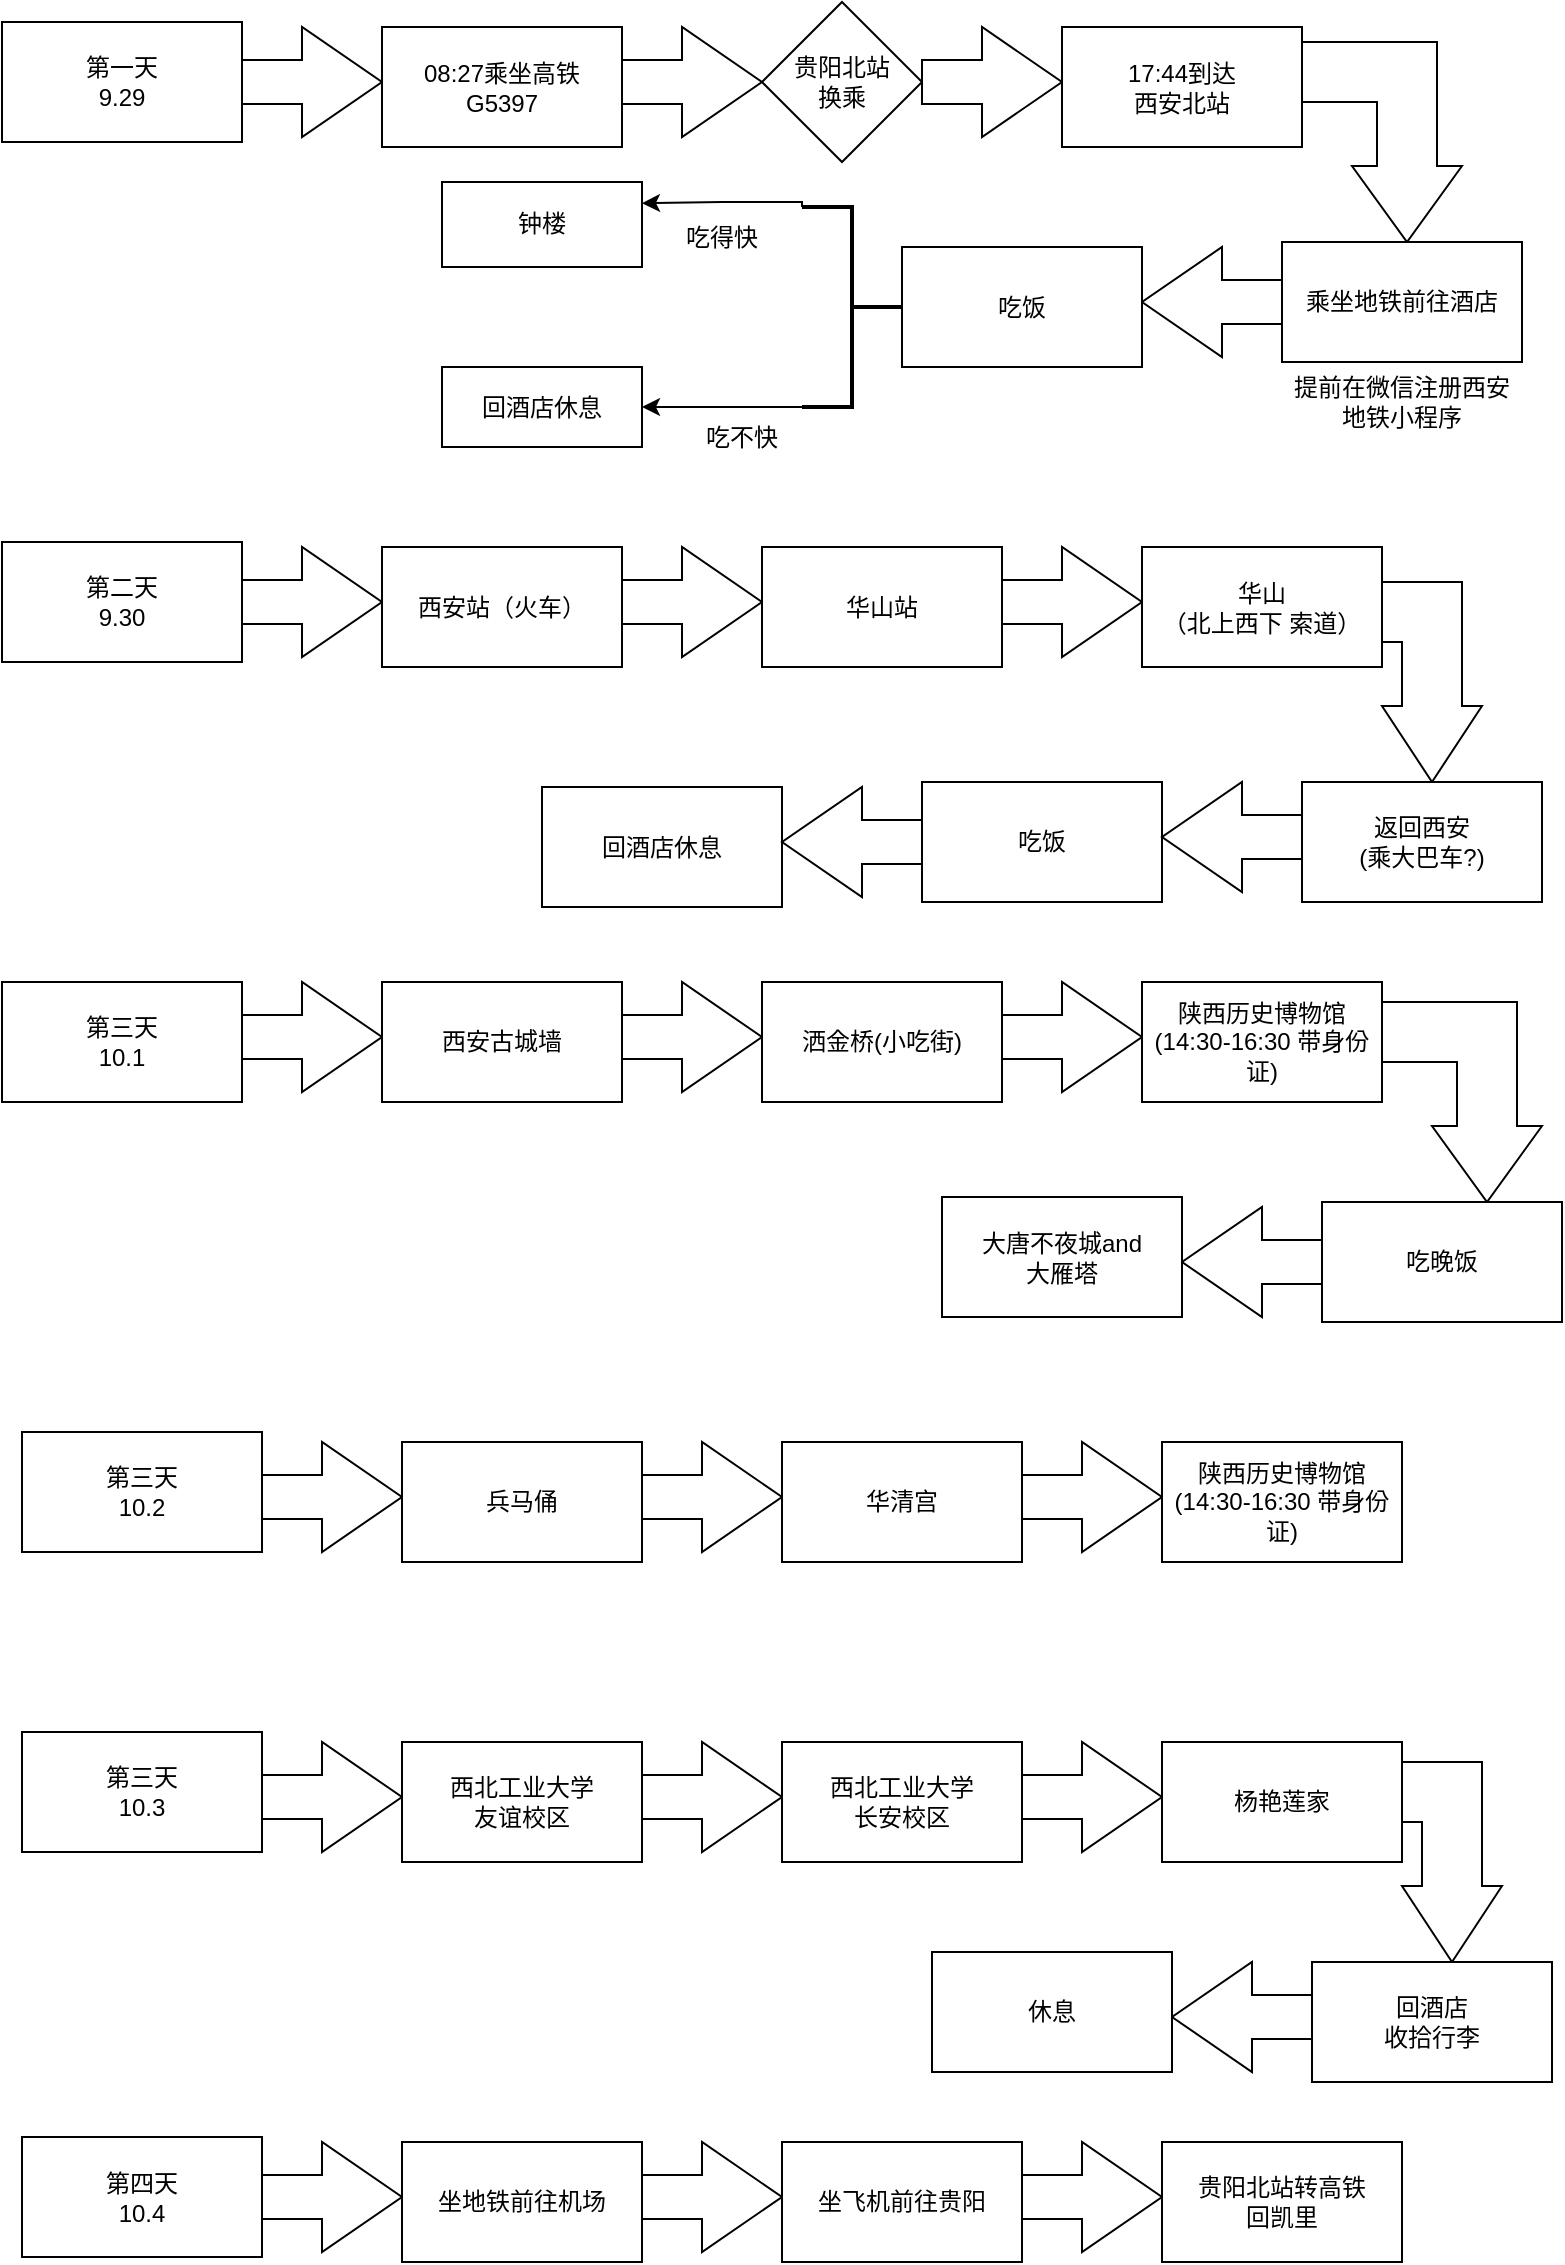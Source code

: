 <mxfile version="21.8.2" type="github">
  <diagram name="第 1 页" id="Pw0bu2XJX0efayfi-Oyi">
    <mxGraphModel dx="1280" dy="751" grid="1" gridSize="10" guides="1" tooltips="1" connect="1" arrows="1" fold="1" page="1" pageScale="1" pageWidth="827" pageHeight="1169" math="0" shadow="0">
      <root>
        <mxCell id="0" />
        <mxCell id="1" parent="0" />
        <mxCell id="rBEMcl2NehsFxhfhoB2u-1" value="第一天&lt;br&gt;9.29" style="rounded=0;whiteSpace=wrap;html=1;labelBackgroundColor=none;" parent="1" vertex="1">
          <mxGeometry x="30" y="30" width="120" height="60" as="geometry" />
        </mxCell>
        <mxCell id="rBEMcl2NehsFxhfhoB2u-3" value="" style="html=1;shadow=0;dashed=0;align=center;verticalAlign=middle;shape=mxgraph.arrows2.arrow;dy=0.6;dx=40;notch=0;labelBackgroundColor=none;" parent="1" vertex="1">
          <mxGeometry x="150" y="32.5" width="70" height="55" as="geometry" />
        </mxCell>
        <mxCell id="rBEMcl2NehsFxhfhoB2u-5" value="08:27乘坐高铁&lt;br&gt;G5397" style="rounded=0;whiteSpace=wrap;html=1;labelBackgroundColor=none;" parent="1" vertex="1">
          <mxGeometry x="220" y="32.5" width="120" height="60" as="geometry" />
        </mxCell>
        <mxCell id="rBEMcl2NehsFxhfhoB2u-7" value="" style="html=1;shadow=0;dashed=0;align=center;verticalAlign=middle;shape=mxgraph.arrows2.arrow;dy=0.6;dx=40;notch=0;labelBackgroundColor=none;" parent="1" vertex="1">
          <mxGeometry x="340" y="32.5" width="70" height="55" as="geometry" />
        </mxCell>
        <mxCell id="rBEMcl2NehsFxhfhoB2u-8" value="贵阳北站&lt;br&gt;换乘" style="rhombus;whiteSpace=wrap;html=1;labelBackgroundColor=none;" parent="1" vertex="1">
          <mxGeometry x="410" y="20" width="80" height="80" as="geometry" />
        </mxCell>
        <mxCell id="rBEMcl2NehsFxhfhoB2u-10" value="" style="html=1;shadow=0;dashed=0;align=center;verticalAlign=middle;shape=mxgraph.arrows2.arrow;dy=0.6;dx=40;notch=0;labelBackgroundColor=none;" parent="1" vertex="1">
          <mxGeometry x="490" y="32.5" width="70" height="55" as="geometry" />
        </mxCell>
        <mxCell id="rBEMcl2NehsFxhfhoB2u-11" value="17:44到达&lt;br&gt;西安北站" style="rounded=0;whiteSpace=wrap;html=1;labelBackgroundColor=none;" parent="1" vertex="1">
          <mxGeometry x="560" y="32.5" width="120" height="60" as="geometry" />
        </mxCell>
        <mxCell id="rBEMcl2NehsFxhfhoB2u-12" value="" style="html=1;shadow=0;dashed=0;align=center;verticalAlign=middle;shape=mxgraph.arrows2.bendArrow;dy=15;dx=38;notch=0;arrowHead=55;rounded=0;direction=south;labelBackgroundColor=none;" parent="1" vertex="1">
          <mxGeometry x="680" y="40" width="80" height="100" as="geometry" />
        </mxCell>
        <mxCell id="rBEMcl2NehsFxhfhoB2u-14" value="乘坐地铁前往酒店" style="rounded=0;whiteSpace=wrap;html=1;labelBackgroundColor=none;" parent="1" vertex="1">
          <mxGeometry x="670" y="140" width="120" height="60" as="geometry" />
        </mxCell>
        <mxCell id="rBEMcl2NehsFxhfhoB2u-15" value="提前在微信注册西安地铁小程序" style="text;html=1;strokeColor=none;fillColor=none;align=center;verticalAlign=middle;whiteSpace=wrap;rounded=0;labelBackgroundColor=none;" parent="1" vertex="1">
          <mxGeometry x="670" y="200" width="120" height="40" as="geometry" />
        </mxCell>
        <mxCell id="rBEMcl2NehsFxhfhoB2u-17" value="" style="html=1;shadow=0;dashed=0;align=center;verticalAlign=middle;shape=mxgraph.arrows2.arrow;dy=0.6;dx=40;notch=0;direction=west;labelBackgroundColor=none;" parent="1" vertex="1">
          <mxGeometry x="600" y="142.5" width="70" height="55" as="geometry" />
        </mxCell>
        <mxCell id="rBEMcl2NehsFxhfhoB2u-18" value="吃饭" style="rounded=0;whiteSpace=wrap;html=1;labelBackgroundColor=none;" parent="1" vertex="1">
          <mxGeometry x="480" y="142.5" width="120" height="60" as="geometry" />
        </mxCell>
        <mxCell id="rBEMcl2NehsFxhfhoB2u-30" style="edgeStyle=orthogonalEdgeStyle;rounded=0;orthogonalLoop=1;jettySize=auto;html=1;exitX=1;exitY=0;exitDx=0;exitDy=0;exitPerimeter=0;entryX=1;entryY=0.5;entryDx=0;entryDy=0;labelBackgroundColor=none;fontColor=default;" parent="1" source="rBEMcl2NehsFxhfhoB2u-19" target="rBEMcl2NehsFxhfhoB2u-29" edge="1">
          <mxGeometry relative="1" as="geometry">
            <Array as="points">
              <mxPoint x="430" y="223" />
              <mxPoint x="390" y="223" />
            </Array>
          </mxGeometry>
        </mxCell>
        <mxCell id="rBEMcl2NehsFxhfhoB2u-33" style="edgeStyle=orthogonalEdgeStyle;rounded=0;orthogonalLoop=1;jettySize=auto;html=1;exitX=1;exitY=1;exitDx=0;exitDy=0;exitPerimeter=0;entryX=1;entryY=0.25;entryDx=0;entryDy=0;labelBackgroundColor=none;fontColor=default;" parent="1" source="rBEMcl2NehsFxhfhoB2u-19" target="rBEMcl2NehsFxhfhoB2u-20" edge="1">
          <mxGeometry relative="1" as="geometry">
            <Array as="points">
              <mxPoint x="430" y="120" />
              <mxPoint x="390" y="120" />
            </Array>
          </mxGeometry>
        </mxCell>
        <mxCell id="rBEMcl2NehsFxhfhoB2u-19" value="" style="strokeWidth=2;html=1;shape=mxgraph.flowchart.annotation_2;align=left;labelPosition=right;pointerEvents=1;direction=west;labelBackgroundColor=none;" parent="1" vertex="1">
          <mxGeometry x="430" y="122.5" width="50" height="100" as="geometry" />
        </mxCell>
        <mxCell id="rBEMcl2NehsFxhfhoB2u-20" value="钟楼" style="rounded=0;whiteSpace=wrap;html=1;labelBackgroundColor=none;" parent="1" vertex="1">
          <mxGeometry x="250" y="110" width="100" height="42.5" as="geometry" />
        </mxCell>
        <mxCell id="rBEMcl2NehsFxhfhoB2u-23" value="吃得快" style="text;html=1;strokeColor=none;fillColor=none;align=center;verticalAlign=middle;whiteSpace=wrap;rounded=0;labelBackgroundColor=none;" parent="1" vertex="1">
          <mxGeometry x="360" y="122.5" width="60" height="30" as="geometry" />
        </mxCell>
        <mxCell id="rBEMcl2NehsFxhfhoB2u-27" value="吃不快" style="text;html=1;strokeColor=none;fillColor=none;align=center;verticalAlign=middle;whiteSpace=wrap;rounded=0;labelBackgroundColor=none;" parent="1" vertex="1">
          <mxGeometry x="370" y="222.5" width="60" height="30" as="geometry" />
        </mxCell>
        <mxCell id="rBEMcl2NehsFxhfhoB2u-29" value="回酒店休息" style="rounded=0;whiteSpace=wrap;html=1;labelBackgroundColor=none;" parent="1" vertex="1">
          <mxGeometry x="250" y="202.5" width="100" height="40" as="geometry" />
        </mxCell>
        <mxCell id="rBEMcl2NehsFxhfhoB2u-34" value="第二天&lt;br&gt;9.30" style="rounded=0;whiteSpace=wrap;html=1;labelBackgroundColor=none;" parent="1" vertex="1">
          <mxGeometry x="30" y="290" width="120" height="60" as="geometry" />
        </mxCell>
        <mxCell id="rBEMcl2NehsFxhfhoB2u-35" value="" style="html=1;shadow=0;dashed=0;align=center;verticalAlign=middle;shape=mxgraph.arrows2.arrow;dy=0.6;dx=40;notch=0;labelBackgroundColor=none;" parent="1" vertex="1">
          <mxGeometry x="150" y="292.5" width="70" height="55" as="geometry" />
        </mxCell>
        <mxCell id="rBEMcl2NehsFxhfhoB2u-36" value="西安站（火车）" style="rounded=0;whiteSpace=wrap;html=1;labelBackgroundColor=none;" parent="1" vertex="1">
          <mxGeometry x="220" y="292.5" width="120" height="60" as="geometry" />
        </mxCell>
        <mxCell id="fsie3WsnsPSllkOvM6rk-2" value="" style="html=1;shadow=0;dashed=0;align=center;verticalAlign=middle;shape=mxgraph.arrows2.arrow;dy=0.6;dx=40;notch=0;labelBackgroundColor=none;" parent="1" vertex="1">
          <mxGeometry x="340" y="292.5" width="70" height="55" as="geometry" />
        </mxCell>
        <mxCell id="fsie3WsnsPSllkOvM6rk-3" value="华山站" style="rounded=0;whiteSpace=wrap;html=1;labelBackgroundColor=none;" parent="1" vertex="1">
          <mxGeometry x="410" y="292.5" width="120" height="60" as="geometry" />
        </mxCell>
        <mxCell id="fsie3WsnsPSllkOvM6rk-4" value="" style="html=1;shadow=0;dashed=0;align=center;verticalAlign=middle;shape=mxgraph.arrows2.arrow;dy=0.6;dx=40;notch=0;labelBackgroundColor=none;" parent="1" vertex="1">
          <mxGeometry x="530" y="292.5" width="70" height="55" as="geometry" />
        </mxCell>
        <mxCell id="fsie3WsnsPSllkOvM6rk-5" value="华山&lt;br&gt;（北上西下 索道）" style="rounded=0;whiteSpace=wrap;html=1;labelBackgroundColor=none;" parent="1" vertex="1">
          <mxGeometry x="600" y="292.5" width="120" height="60" as="geometry" />
        </mxCell>
        <mxCell id="hEO00YENIk2VjsyRjTGp-7" value="第三天&lt;br&gt;10.1" style="rounded=0;whiteSpace=wrap;html=1;labelBackgroundColor=none;" parent="1" vertex="1">
          <mxGeometry x="30" y="510" width="120" height="60" as="geometry" />
        </mxCell>
        <mxCell id="hEO00YENIk2VjsyRjTGp-8" value="" style="html=1;shadow=0;dashed=0;align=center;verticalAlign=middle;shape=mxgraph.arrows2.arrow;dy=0.6;dx=40;notch=0;labelBackgroundColor=none;" parent="1" vertex="1">
          <mxGeometry x="150" y="510" width="70" height="55" as="geometry" />
        </mxCell>
        <mxCell id="hEO00YENIk2VjsyRjTGp-9" value="西安古城墙" style="rounded=0;whiteSpace=wrap;html=1;labelBackgroundColor=none;" parent="1" vertex="1">
          <mxGeometry x="220" y="510" width="120" height="60" as="geometry" />
        </mxCell>
        <mxCell id="hEO00YENIk2VjsyRjTGp-10" value="" style="html=1;shadow=0;dashed=0;align=center;verticalAlign=middle;shape=mxgraph.arrows2.arrow;dy=0.6;dx=40;notch=0;labelBackgroundColor=none;" parent="1" vertex="1">
          <mxGeometry x="340" y="510" width="70" height="55" as="geometry" />
        </mxCell>
        <mxCell id="hEO00YENIk2VjsyRjTGp-11" value="洒金桥(小吃街)" style="rounded=0;whiteSpace=wrap;html=1;labelBackgroundColor=none;" parent="1" vertex="1">
          <mxGeometry x="410" y="510" width="120" height="60" as="geometry" />
        </mxCell>
        <mxCell id="hEO00YENIk2VjsyRjTGp-12" value="" style="html=1;shadow=0;dashed=0;align=center;verticalAlign=middle;shape=mxgraph.arrows2.arrow;dy=0.6;dx=40;notch=0;labelBackgroundColor=none;" parent="1" vertex="1">
          <mxGeometry x="530" y="510" width="70" height="55" as="geometry" />
        </mxCell>
        <mxCell id="hEO00YENIk2VjsyRjTGp-13" value="陕西历史博物馆&lt;br&gt;(14:30-16:30 带身份证)" style="rounded=0;whiteSpace=wrap;html=1;labelBackgroundColor=none;" parent="1" vertex="1">
          <mxGeometry x="600" y="510" width="120" height="60" as="geometry" />
        </mxCell>
        <mxCell id="hEO00YENIk2VjsyRjTGp-14" value="" style="html=1;shadow=0;dashed=0;align=center;verticalAlign=middle;shape=mxgraph.arrows2.bendArrow;dy=15;dx=38;notch=0;arrowHead=55;rounded=0;direction=south;labelBackgroundColor=none;" parent="1" vertex="1">
          <mxGeometry x="720" y="310" width="50" height="100" as="geometry" />
        </mxCell>
        <mxCell id="hEO00YENIk2VjsyRjTGp-15" value="返回西安&lt;br&gt;(乘大巴车?)" style="rounded=0;whiteSpace=wrap;html=1;labelBackgroundColor=none;" parent="1" vertex="1">
          <mxGeometry x="680" y="410" width="120" height="60" as="geometry" />
        </mxCell>
        <mxCell id="hEO00YENIk2VjsyRjTGp-16" value="吃饭" style="rounded=0;whiteSpace=wrap;html=1;labelBackgroundColor=none;" parent="1" vertex="1">
          <mxGeometry x="490" y="410" width="120" height="60" as="geometry" />
        </mxCell>
        <mxCell id="hEO00YENIk2VjsyRjTGp-17" value="回酒店休息" style="rounded=0;whiteSpace=wrap;html=1;labelBackgroundColor=none;" parent="1" vertex="1">
          <mxGeometry x="300" y="412.5" width="120" height="60" as="geometry" />
        </mxCell>
        <mxCell id="hEO00YENIk2VjsyRjTGp-18" value="" style="html=1;shadow=0;dashed=0;align=center;verticalAlign=middle;shape=mxgraph.arrows2.arrow;dy=0.6;dx=40;notch=0;direction=west;labelBackgroundColor=none;" parent="1" vertex="1">
          <mxGeometry x="610" y="410" width="70" height="55" as="geometry" />
        </mxCell>
        <mxCell id="hEO00YENIk2VjsyRjTGp-19" value="" style="html=1;shadow=0;dashed=0;align=center;verticalAlign=middle;shape=mxgraph.arrows2.arrow;dy=0.6;dx=40;notch=0;direction=west;labelBackgroundColor=none;" parent="1" vertex="1">
          <mxGeometry x="420" y="412.5" width="70" height="55" as="geometry" />
        </mxCell>
        <mxCell id="hEO00YENIk2VjsyRjTGp-20" value="第三天&lt;br&gt;10.2" style="rounded=0;whiteSpace=wrap;html=1;labelBackgroundColor=none;" parent="1" vertex="1">
          <mxGeometry x="40" y="735" width="120" height="60" as="geometry" />
        </mxCell>
        <mxCell id="hEO00YENIk2VjsyRjTGp-21" value="" style="html=1;shadow=0;dashed=0;align=center;verticalAlign=middle;shape=mxgraph.arrows2.arrow;dy=0.6;dx=40;notch=0;labelBackgroundColor=none;" parent="1" vertex="1">
          <mxGeometry x="160" y="740" width="70" height="55" as="geometry" />
        </mxCell>
        <mxCell id="hEO00YENIk2VjsyRjTGp-22" value="兵马俑" style="rounded=0;whiteSpace=wrap;html=1;labelBackgroundColor=none;" parent="1" vertex="1">
          <mxGeometry x="230" y="740" width="120" height="60" as="geometry" />
        </mxCell>
        <mxCell id="hEO00YENIk2VjsyRjTGp-23" value="" style="html=1;shadow=0;dashed=0;align=center;verticalAlign=middle;shape=mxgraph.arrows2.arrow;dy=0.6;dx=40;notch=0;labelBackgroundColor=none;" parent="1" vertex="1">
          <mxGeometry x="350" y="740" width="70" height="55" as="geometry" />
        </mxCell>
        <mxCell id="hEO00YENIk2VjsyRjTGp-24" value="华清宫" style="rounded=0;whiteSpace=wrap;html=1;labelBackgroundColor=none;" parent="1" vertex="1">
          <mxGeometry x="420" y="740" width="120" height="60" as="geometry" />
        </mxCell>
        <mxCell id="hEO00YENIk2VjsyRjTGp-25" value="" style="html=1;shadow=0;dashed=0;align=center;verticalAlign=middle;shape=mxgraph.arrows2.arrow;dy=0.6;dx=40;notch=0;labelBackgroundColor=none;" parent="1" vertex="1">
          <mxGeometry x="540" y="740" width="70" height="55" as="geometry" />
        </mxCell>
        <mxCell id="hEO00YENIk2VjsyRjTGp-26" value="陕西历史博物馆&lt;br&gt;(14:30-16:30 带身份证)" style="rounded=0;whiteSpace=wrap;html=1;labelBackgroundColor=none;" parent="1" vertex="1">
          <mxGeometry x="610" y="740" width="120" height="60" as="geometry" />
        </mxCell>
        <mxCell id="hEO00YENIk2VjsyRjTGp-27" value="第三天&lt;br&gt;10.3" style="rounded=0;whiteSpace=wrap;html=1;labelBackgroundColor=none;" parent="1" vertex="1">
          <mxGeometry x="40" y="885" width="120" height="60" as="geometry" />
        </mxCell>
        <mxCell id="hEO00YENIk2VjsyRjTGp-28" value="" style="html=1;shadow=0;dashed=0;align=center;verticalAlign=middle;shape=mxgraph.arrows2.arrow;dy=0.6;dx=40;notch=0;labelBackgroundColor=none;" parent="1" vertex="1">
          <mxGeometry x="160" y="890" width="70" height="55" as="geometry" />
        </mxCell>
        <mxCell id="hEO00YENIk2VjsyRjTGp-29" value="西北工业大学&lt;br&gt;友谊校区" style="rounded=0;whiteSpace=wrap;html=1;labelBackgroundColor=none;" parent="1" vertex="1">
          <mxGeometry x="230" y="890" width="120" height="60" as="geometry" />
        </mxCell>
        <mxCell id="hEO00YENIk2VjsyRjTGp-30" value="" style="html=1;shadow=0;dashed=0;align=center;verticalAlign=middle;shape=mxgraph.arrows2.arrow;dy=0.6;dx=40;notch=0;labelBackgroundColor=none;" parent="1" vertex="1">
          <mxGeometry x="350" y="890" width="70" height="55" as="geometry" />
        </mxCell>
        <mxCell id="hEO00YENIk2VjsyRjTGp-31" value="西北工业大学&lt;br&gt;长安校区" style="rounded=0;whiteSpace=wrap;html=1;labelBackgroundColor=none;" parent="1" vertex="1">
          <mxGeometry x="420" y="890" width="120" height="60" as="geometry" />
        </mxCell>
        <mxCell id="hEO00YENIk2VjsyRjTGp-32" value="" style="html=1;shadow=0;dashed=0;align=center;verticalAlign=middle;shape=mxgraph.arrows2.arrow;dy=0.6;dx=40;notch=0;labelBackgroundColor=none;" parent="1" vertex="1">
          <mxGeometry x="540" y="890" width="70" height="55" as="geometry" />
        </mxCell>
        <mxCell id="hEO00YENIk2VjsyRjTGp-33" value="杨艳莲家" style="rounded=0;whiteSpace=wrap;html=1;labelBackgroundColor=none;" parent="1" vertex="1">
          <mxGeometry x="610" y="890" width="120" height="60" as="geometry" />
        </mxCell>
        <mxCell id="6sWKDMP3Rn_0UsOI3HSu-1" value="" style="html=1;shadow=0;dashed=0;align=center;verticalAlign=middle;shape=mxgraph.arrows2.bendArrow;dy=15;dx=38;notch=0;arrowHead=55;rounded=0;direction=south;labelBackgroundColor=none;" vertex="1" parent="1">
          <mxGeometry x="720" y="520" width="80" height="100" as="geometry" />
        </mxCell>
        <mxCell id="6sWKDMP3Rn_0UsOI3HSu-2" value="吃晚饭" style="rounded=0;whiteSpace=wrap;html=1;labelBackgroundColor=none;" vertex="1" parent="1">
          <mxGeometry x="690" y="620" width="120" height="60" as="geometry" />
        </mxCell>
        <mxCell id="6sWKDMP3Rn_0UsOI3HSu-3" value="" style="html=1;shadow=0;dashed=0;align=center;verticalAlign=middle;shape=mxgraph.arrows2.arrow;dy=0.6;dx=40;notch=0;direction=west;labelBackgroundColor=none;" vertex="1" parent="1">
          <mxGeometry x="620" y="622.5" width="70" height="55" as="geometry" />
        </mxCell>
        <mxCell id="6sWKDMP3Rn_0UsOI3HSu-5" value="大唐不夜城and&lt;br&gt;大雁塔" style="rounded=0;whiteSpace=wrap;html=1;labelBackgroundColor=none;" vertex="1" parent="1">
          <mxGeometry x="500" y="617.5" width="120" height="60" as="geometry" />
        </mxCell>
        <mxCell id="6sWKDMP3Rn_0UsOI3HSu-6" value="" style="html=1;shadow=0;dashed=0;align=center;verticalAlign=middle;shape=mxgraph.arrows2.bendArrow;dy=15;dx=38;notch=0;arrowHead=55;rounded=0;direction=south;labelBackgroundColor=none;" vertex="1" parent="1">
          <mxGeometry x="730" y="900" width="50" height="100" as="geometry" />
        </mxCell>
        <mxCell id="6sWKDMP3Rn_0UsOI3HSu-7" value="回酒店&lt;br&gt;收拾行李" style="rounded=0;whiteSpace=wrap;html=1;labelBackgroundColor=none;" vertex="1" parent="1">
          <mxGeometry x="685" y="1000" width="120" height="60" as="geometry" />
        </mxCell>
        <mxCell id="6sWKDMP3Rn_0UsOI3HSu-9" value="" style="html=1;shadow=0;dashed=0;align=center;verticalAlign=middle;shape=mxgraph.arrows2.arrow;dy=0.6;dx=40;notch=0;direction=west;labelBackgroundColor=none;" vertex="1" parent="1">
          <mxGeometry x="615" y="1000" width="70" height="55" as="geometry" />
        </mxCell>
        <mxCell id="6sWKDMP3Rn_0UsOI3HSu-10" value="休息" style="rounded=0;whiteSpace=wrap;html=1;labelBackgroundColor=none;" vertex="1" parent="1">
          <mxGeometry x="495" y="995" width="120" height="60" as="geometry" />
        </mxCell>
        <mxCell id="6sWKDMP3Rn_0UsOI3HSu-11" value="" style="html=1;shadow=0;dashed=0;align=center;verticalAlign=middle;shape=mxgraph.arrows2.arrow;dy=0.6;dx=40;notch=0;labelBackgroundColor=none;" vertex="1" parent="1">
          <mxGeometry x="160" y="1090" width="70" height="55" as="geometry" />
        </mxCell>
        <mxCell id="6sWKDMP3Rn_0UsOI3HSu-12" value="坐地铁前往机场" style="rounded=0;whiteSpace=wrap;html=1;labelBackgroundColor=none;" vertex="1" parent="1">
          <mxGeometry x="230" y="1090" width="120" height="60" as="geometry" />
        </mxCell>
        <mxCell id="6sWKDMP3Rn_0UsOI3HSu-13" value="" style="html=1;shadow=0;dashed=0;align=center;verticalAlign=middle;shape=mxgraph.arrows2.arrow;dy=0.6;dx=40;notch=0;labelBackgroundColor=none;" vertex="1" parent="1">
          <mxGeometry x="350" y="1090" width="70" height="55" as="geometry" />
        </mxCell>
        <mxCell id="6sWKDMP3Rn_0UsOI3HSu-14" value="坐飞机前往贵阳" style="rounded=0;whiteSpace=wrap;html=1;labelBackgroundColor=none;" vertex="1" parent="1">
          <mxGeometry x="420" y="1090" width="120" height="60" as="geometry" />
        </mxCell>
        <mxCell id="6sWKDMP3Rn_0UsOI3HSu-15" value="" style="html=1;shadow=0;dashed=0;align=center;verticalAlign=middle;shape=mxgraph.arrows2.arrow;dy=0.6;dx=40;notch=0;labelBackgroundColor=none;" vertex="1" parent="1">
          <mxGeometry x="540" y="1090" width="70" height="55" as="geometry" />
        </mxCell>
        <mxCell id="6sWKDMP3Rn_0UsOI3HSu-16" value="贵阳北站转高铁&lt;br&gt;回凯里" style="rounded=0;whiteSpace=wrap;html=1;labelBackgroundColor=none;" vertex="1" parent="1">
          <mxGeometry x="610" y="1090" width="120" height="60" as="geometry" />
        </mxCell>
        <mxCell id="6sWKDMP3Rn_0UsOI3HSu-17" value="第四天&lt;br&gt;10.4" style="rounded=0;whiteSpace=wrap;html=1;labelBackgroundColor=none;" vertex="1" parent="1">
          <mxGeometry x="40" y="1087.5" width="120" height="60" as="geometry" />
        </mxCell>
      </root>
    </mxGraphModel>
  </diagram>
</mxfile>
